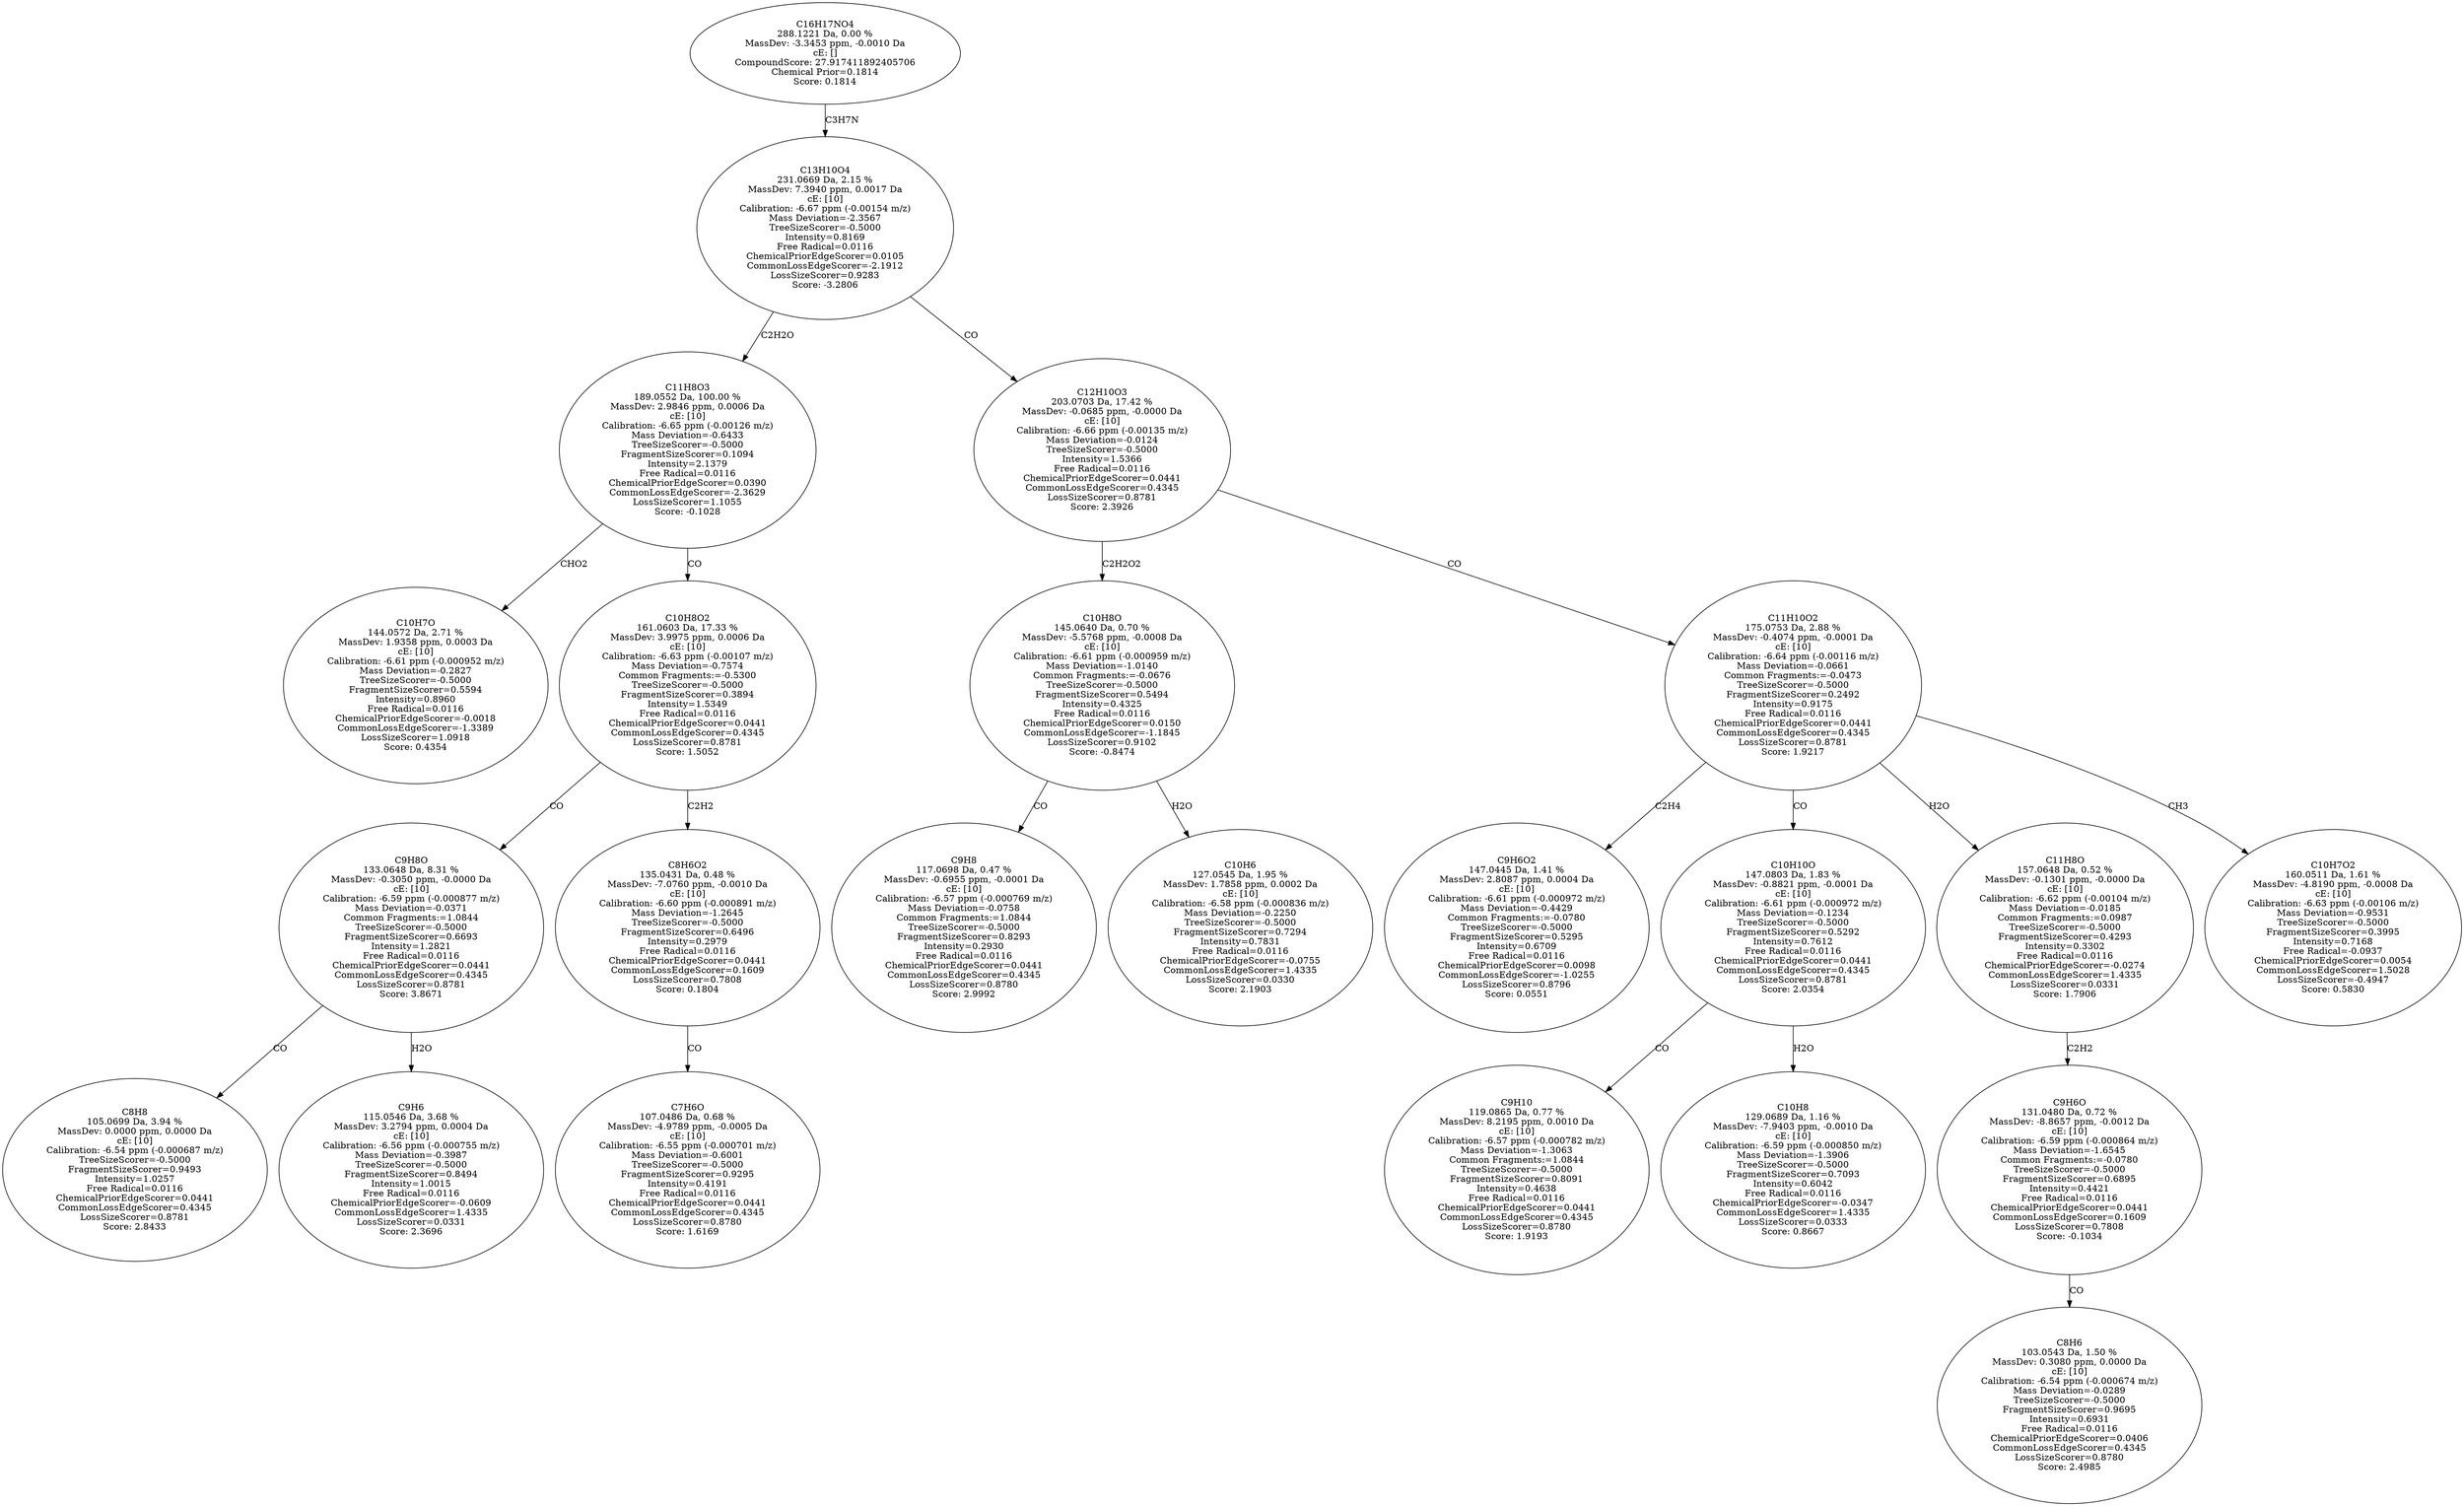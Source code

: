 strict digraph {
v1 [label="C10H7O\n144.0572 Da, 2.71 %\nMassDev: 1.9358 ppm, 0.0003 Da\ncE: [10]\nCalibration: -6.61 ppm (-0.000952 m/z)\nMass Deviation=-0.2827\nTreeSizeScorer=-0.5000\nFragmentSizeScorer=0.5594\nIntensity=0.8960\nFree Radical=0.0116\nChemicalPriorEdgeScorer=-0.0018\nCommonLossEdgeScorer=-1.3389\nLossSizeScorer=1.0918\nScore: 0.4354"];
v2 [label="C8H8\n105.0699 Da, 3.94 %\nMassDev: 0.0000 ppm, 0.0000 Da\ncE: [10]\nCalibration: -6.54 ppm (-0.000687 m/z)\nTreeSizeScorer=-0.5000\nFragmentSizeScorer=0.9493\nIntensity=1.0257\nFree Radical=0.0116\nChemicalPriorEdgeScorer=0.0441\nCommonLossEdgeScorer=0.4345\nLossSizeScorer=0.8781\nScore: 2.8433"];
v3 [label="C9H6\n115.0546 Da, 3.68 %\nMassDev: 3.2794 ppm, 0.0004 Da\ncE: [10]\nCalibration: -6.56 ppm (-0.000755 m/z)\nMass Deviation=-0.3987\nTreeSizeScorer=-0.5000\nFragmentSizeScorer=0.8494\nIntensity=1.0015\nFree Radical=0.0116\nChemicalPriorEdgeScorer=-0.0609\nCommonLossEdgeScorer=1.4335\nLossSizeScorer=0.0331\nScore: 2.3696"];
v4 [label="C9H8O\n133.0648 Da, 8.31 %\nMassDev: -0.3050 ppm, -0.0000 Da\ncE: [10]\nCalibration: -6.59 ppm (-0.000877 m/z)\nMass Deviation=-0.0371\nCommon Fragments:=1.0844\nTreeSizeScorer=-0.5000\nFragmentSizeScorer=0.6693\nIntensity=1.2821\nFree Radical=0.0116\nChemicalPriorEdgeScorer=0.0441\nCommonLossEdgeScorer=0.4345\nLossSizeScorer=0.8781\nScore: 3.8671"];
v5 [label="C7H6O\n107.0486 Da, 0.68 %\nMassDev: -4.9789 ppm, -0.0005 Da\ncE: [10]\nCalibration: -6.55 ppm (-0.000701 m/z)\nMass Deviation=-0.6001\nTreeSizeScorer=-0.5000\nFragmentSizeScorer=0.9295\nIntensity=0.4191\nFree Radical=0.0116\nChemicalPriorEdgeScorer=0.0441\nCommonLossEdgeScorer=0.4345\nLossSizeScorer=0.8780\nScore: 1.6169"];
v6 [label="C8H6O2\n135.0431 Da, 0.48 %\nMassDev: -7.0760 ppm, -0.0010 Da\ncE: [10]\nCalibration: -6.60 ppm (-0.000891 m/z)\nMass Deviation=-1.2645\nTreeSizeScorer=-0.5000\nFragmentSizeScorer=0.6496\nIntensity=0.2979\nFree Radical=0.0116\nChemicalPriorEdgeScorer=0.0441\nCommonLossEdgeScorer=0.1609\nLossSizeScorer=0.7808\nScore: 0.1804"];
v7 [label="C10H8O2\n161.0603 Da, 17.33 %\nMassDev: 3.9975 ppm, 0.0006 Da\ncE: [10]\nCalibration: -6.63 ppm (-0.00107 m/z)\nMass Deviation=-0.7574\nCommon Fragments:=-0.5300\nTreeSizeScorer=-0.5000\nFragmentSizeScorer=0.3894\nIntensity=1.5349\nFree Radical=0.0116\nChemicalPriorEdgeScorer=0.0441\nCommonLossEdgeScorer=0.4345\nLossSizeScorer=0.8781\nScore: 1.5052"];
v8 [label="C11H8O3\n189.0552 Da, 100.00 %\nMassDev: 2.9846 ppm, 0.0006 Da\ncE: [10]\nCalibration: -6.65 ppm (-0.00126 m/z)\nMass Deviation=-0.6433\nTreeSizeScorer=-0.5000\nFragmentSizeScorer=0.1094\nIntensity=2.1379\nFree Radical=0.0116\nChemicalPriorEdgeScorer=0.0390\nCommonLossEdgeScorer=-2.3629\nLossSizeScorer=1.1055\nScore: -0.1028"];
v9 [label="C9H8\n117.0698 Da, 0.47 %\nMassDev: -0.6955 ppm, -0.0001 Da\ncE: [10]\nCalibration: -6.57 ppm (-0.000769 m/z)\nMass Deviation=-0.0758\nCommon Fragments:=1.0844\nTreeSizeScorer=-0.5000\nFragmentSizeScorer=0.8293\nIntensity=0.2930\nFree Radical=0.0116\nChemicalPriorEdgeScorer=0.0441\nCommonLossEdgeScorer=0.4345\nLossSizeScorer=0.8780\nScore: 2.9992"];
v10 [label="C10H6\n127.0545 Da, 1.95 %\nMassDev: 1.7858 ppm, 0.0002 Da\ncE: [10]\nCalibration: -6.58 ppm (-0.000836 m/z)\nMass Deviation=-0.2250\nTreeSizeScorer=-0.5000\nFragmentSizeScorer=0.7294\nIntensity=0.7831\nFree Radical=0.0116\nChemicalPriorEdgeScorer=-0.0755\nCommonLossEdgeScorer=1.4335\nLossSizeScorer=0.0330\nScore: 2.1903"];
v11 [label="C10H8O\n145.0640 Da, 0.70 %\nMassDev: -5.5768 ppm, -0.0008 Da\ncE: [10]\nCalibration: -6.61 ppm (-0.000959 m/z)\nMass Deviation=-1.0140\nCommon Fragments:=-0.0676\nTreeSizeScorer=-0.5000\nFragmentSizeScorer=0.5494\nIntensity=0.4325\nFree Radical=0.0116\nChemicalPriorEdgeScorer=0.0150\nCommonLossEdgeScorer=-1.1845\nLossSizeScorer=0.9102\nScore: -0.8474"];
v12 [label="C9H6O2\n147.0445 Da, 1.41 %\nMassDev: 2.8087 ppm, 0.0004 Da\ncE: [10]\nCalibration: -6.61 ppm (-0.000972 m/z)\nMass Deviation=-0.4429\nCommon Fragments:=-0.0780\nTreeSizeScorer=-0.5000\nFragmentSizeScorer=0.5295\nIntensity=0.6709\nFree Radical=0.0116\nChemicalPriorEdgeScorer=0.0098\nCommonLossEdgeScorer=-1.0255\nLossSizeScorer=0.8796\nScore: 0.0551"];
v13 [label="C9H10\n119.0865 Da, 0.77 %\nMassDev: 8.2195 ppm, 0.0010 Da\ncE: [10]\nCalibration: -6.57 ppm (-0.000782 m/z)\nMass Deviation=-1.3063\nCommon Fragments:=1.0844\nTreeSizeScorer=-0.5000\nFragmentSizeScorer=0.8091\nIntensity=0.4638\nFree Radical=0.0116\nChemicalPriorEdgeScorer=0.0441\nCommonLossEdgeScorer=0.4345\nLossSizeScorer=0.8780\nScore: 1.9193"];
v14 [label="C10H8\n129.0689 Da, 1.16 %\nMassDev: -7.9403 ppm, -0.0010 Da\ncE: [10]\nCalibration: -6.59 ppm (-0.000850 m/z)\nMass Deviation=-1.3906\nTreeSizeScorer=-0.5000\nFragmentSizeScorer=0.7093\nIntensity=0.6042\nFree Radical=0.0116\nChemicalPriorEdgeScorer=-0.0347\nCommonLossEdgeScorer=1.4335\nLossSizeScorer=0.0333\nScore: 0.8667"];
v15 [label="C10H10O\n147.0803 Da, 1.83 %\nMassDev: -0.8821 ppm, -0.0001 Da\ncE: [10]\nCalibration: -6.61 ppm (-0.000972 m/z)\nMass Deviation=-0.1234\nTreeSizeScorer=-0.5000\nFragmentSizeScorer=0.5292\nIntensity=0.7612\nFree Radical=0.0116\nChemicalPriorEdgeScorer=0.0441\nCommonLossEdgeScorer=0.4345\nLossSizeScorer=0.8781\nScore: 2.0354"];
v16 [label="C8H6\n103.0543 Da, 1.50 %\nMassDev: 0.3080 ppm, 0.0000 Da\ncE: [10]\nCalibration: -6.54 ppm (-0.000674 m/z)\nMass Deviation=-0.0289\nTreeSizeScorer=-0.5000\nFragmentSizeScorer=0.9695\nIntensity=0.6931\nFree Radical=0.0116\nChemicalPriorEdgeScorer=0.0406\nCommonLossEdgeScorer=0.4345\nLossSizeScorer=0.8780\nScore: 2.4985"];
v17 [label="C9H6O\n131.0480 Da, 0.72 %\nMassDev: -8.8657 ppm, -0.0012 Da\ncE: [10]\nCalibration: -6.59 ppm (-0.000864 m/z)\nMass Deviation=-1.6545\nCommon Fragments:=-0.0780\nTreeSizeScorer=-0.5000\nFragmentSizeScorer=0.6895\nIntensity=0.4421\nFree Radical=0.0116\nChemicalPriorEdgeScorer=0.0441\nCommonLossEdgeScorer=0.1609\nLossSizeScorer=0.7808\nScore: -0.1034"];
v18 [label="C11H8O\n157.0648 Da, 0.52 %\nMassDev: -0.1301 ppm, -0.0000 Da\ncE: [10]\nCalibration: -6.62 ppm (-0.00104 m/z)\nMass Deviation=-0.0185\nCommon Fragments:=0.0987\nTreeSizeScorer=-0.5000\nFragmentSizeScorer=0.4293\nIntensity=0.3302\nFree Radical=0.0116\nChemicalPriorEdgeScorer=-0.0274\nCommonLossEdgeScorer=1.4335\nLossSizeScorer=0.0331\nScore: 1.7906"];
v19 [label="C10H7O2\n160.0511 Da, 1.61 %\nMassDev: -4.8190 ppm, -0.0008 Da\ncE: [10]\nCalibration: -6.63 ppm (-0.00106 m/z)\nMass Deviation=-0.9531\nTreeSizeScorer=-0.5000\nFragmentSizeScorer=0.3995\nIntensity=0.7168\nFree Radical=-0.0937\nChemicalPriorEdgeScorer=0.0054\nCommonLossEdgeScorer=1.5028\nLossSizeScorer=-0.4947\nScore: 0.5830"];
v20 [label="C11H10O2\n175.0753 Da, 2.88 %\nMassDev: -0.4074 ppm, -0.0001 Da\ncE: [10]\nCalibration: -6.64 ppm (-0.00116 m/z)\nMass Deviation=-0.0661\nCommon Fragments:=-0.0473\nTreeSizeScorer=-0.5000\nFragmentSizeScorer=0.2492\nIntensity=0.9175\nFree Radical=0.0116\nChemicalPriorEdgeScorer=0.0441\nCommonLossEdgeScorer=0.4345\nLossSizeScorer=0.8781\nScore: 1.9217"];
v21 [label="C12H10O3\n203.0703 Da, 17.42 %\nMassDev: -0.0685 ppm, -0.0000 Da\ncE: [10]\nCalibration: -6.66 ppm (-0.00135 m/z)\nMass Deviation=-0.0124\nTreeSizeScorer=-0.5000\nIntensity=1.5366\nFree Radical=0.0116\nChemicalPriorEdgeScorer=0.0441\nCommonLossEdgeScorer=0.4345\nLossSizeScorer=0.8781\nScore: 2.3926"];
v22 [label="C13H10O4\n231.0669 Da, 2.15 %\nMassDev: 7.3940 ppm, 0.0017 Da\ncE: [10]\nCalibration: -6.67 ppm (-0.00154 m/z)\nMass Deviation=-2.3567\nTreeSizeScorer=-0.5000\nIntensity=0.8169\nFree Radical=0.0116\nChemicalPriorEdgeScorer=0.0105\nCommonLossEdgeScorer=-2.1912\nLossSizeScorer=0.9283\nScore: -3.2806"];
v23 [label="C16H17NO4\n288.1221 Da, 0.00 %\nMassDev: -3.3453 ppm, -0.0010 Da\ncE: []\nCompoundScore: 27.917411892405706\nChemical Prior=0.1814\nScore: 0.1814"];
v8 -> v1 [label="CHO2"];
v4 -> v2 [label="CO"];
v4 -> v3 [label="H2O"];
v7 -> v4 [label="CO"];
v6 -> v5 [label="CO"];
v7 -> v6 [label="C2H2"];
v8 -> v7 [label="CO"];
v22 -> v8 [label="C2H2O"];
v11 -> v9 [label="CO"];
v11 -> v10 [label="H2O"];
v21 -> v11 [label="C2H2O2"];
v20 -> v12 [label="C2H4"];
v15 -> v13 [label="CO"];
v15 -> v14 [label="H2O"];
v20 -> v15 [label="CO"];
v17 -> v16 [label="CO"];
v18 -> v17 [label="C2H2"];
v20 -> v18 [label="H2O"];
v20 -> v19 [label="CH3"];
v21 -> v20 [label="CO"];
v22 -> v21 [label="CO"];
v23 -> v22 [label="C3H7N"];
}